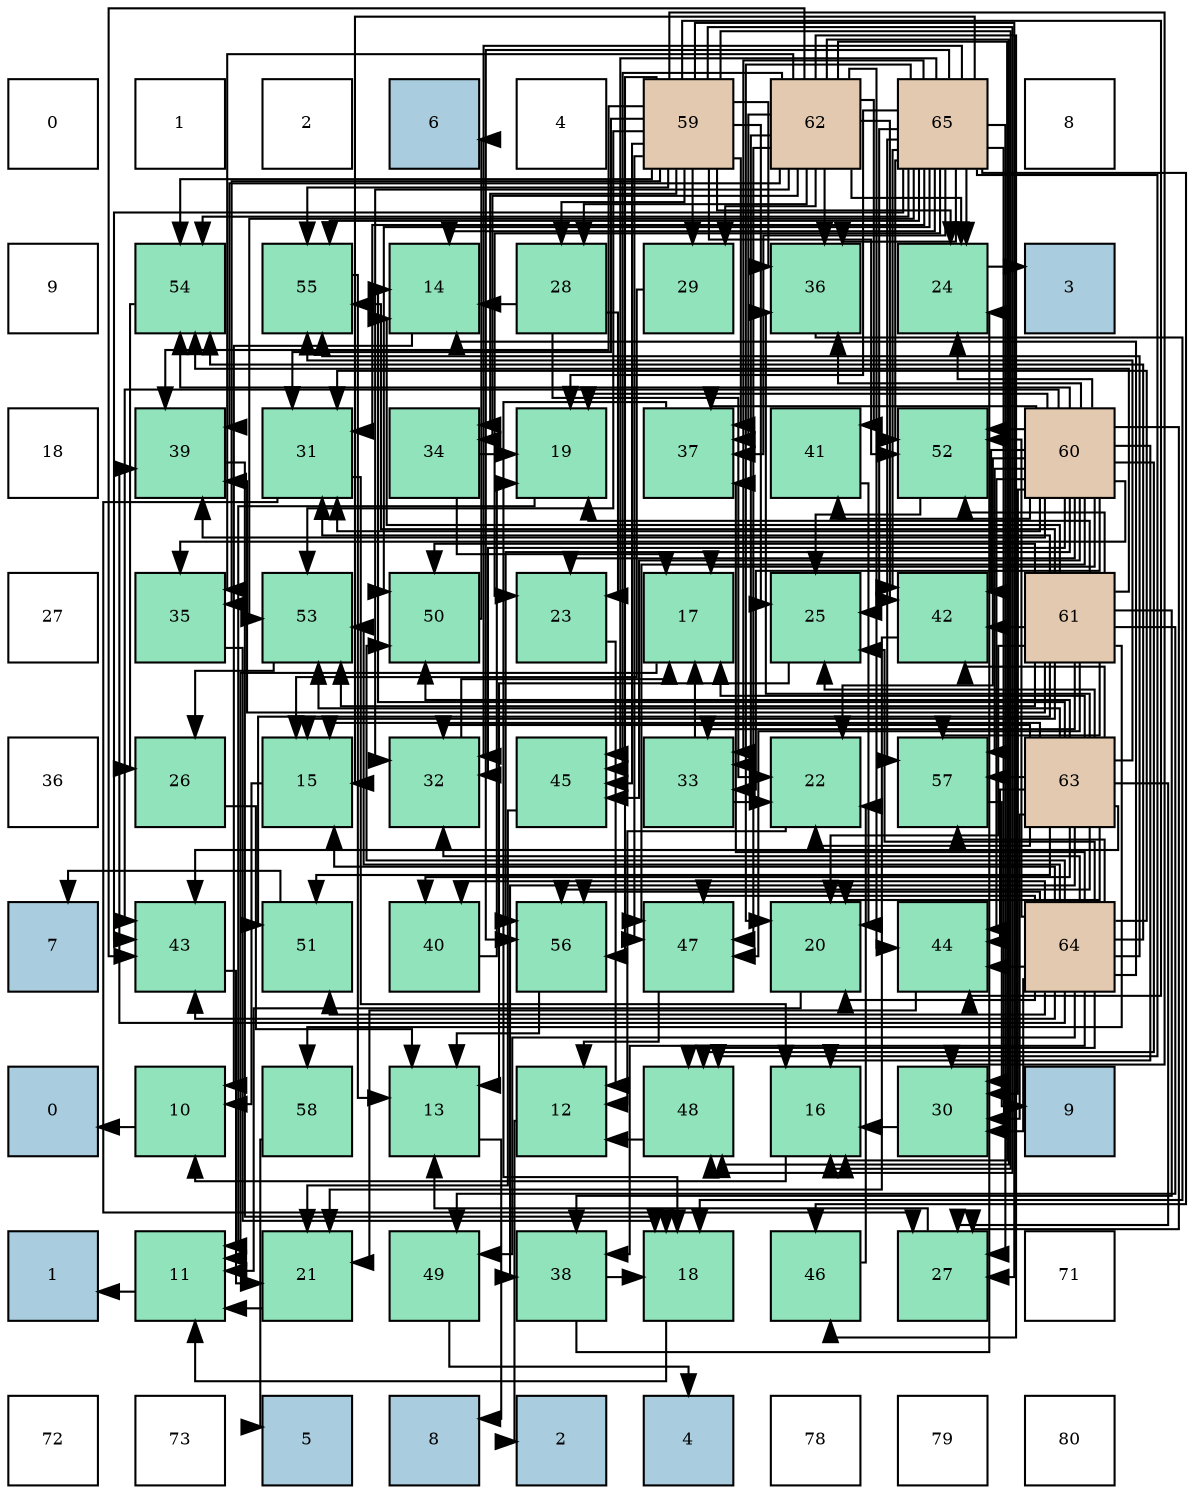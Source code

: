 digraph layout{
 rankdir=TB;
 splines=ortho;
 node [style=filled shape=square fixedsize=true width=0.6];
0[label="0", fontsize=8, fillcolor="#ffffff"];
1[label="1", fontsize=8, fillcolor="#ffffff"];
2[label="2", fontsize=8, fillcolor="#ffffff"];
3[label="6", fontsize=8, fillcolor="#a9ccde"];
4[label="4", fontsize=8, fillcolor="#ffffff"];
5[label="59", fontsize=8, fillcolor="#e3c9af"];
6[label="62", fontsize=8, fillcolor="#e3c9af"];
7[label="65", fontsize=8, fillcolor="#e3c9af"];
8[label="8", fontsize=8, fillcolor="#ffffff"];
9[label="9", fontsize=8, fillcolor="#ffffff"];
10[label="54", fontsize=8, fillcolor="#91e3bb"];
11[label="55", fontsize=8, fillcolor="#91e3bb"];
12[label="14", fontsize=8, fillcolor="#91e3bb"];
13[label="28", fontsize=8, fillcolor="#91e3bb"];
14[label="29", fontsize=8, fillcolor="#91e3bb"];
15[label="36", fontsize=8, fillcolor="#91e3bb"];
16[label="24", fontsize=8, fillcolor="#91e3bb"];
17[label="3", fontsize=8, fillcolor="#a9ccde"];
18[label="18", fontsize=8, fillcolor="#ffffff"];
19[label="39", fontsize=8, fillcolor="#91e3bb"];
20[label="31", fontsize=8, fillcolor="#91e3bb"];
21[label="34", fontsize=8, fillcolor="#91e3bb"];
22[label="19", fontsize=8, fillcolor="#91e3bb"];
23[label="37", fontsize=8, fillcolor="#91e3bb"];
24[label="41", fontsize=8, fillcolor="#91e3bb"];
25[label="52", fontsize=8, fillcolor="#91e3bb"];
26[label="60", fontsize=8, fillcolor="#e3c9af"];
27[label="27", fontsize=8, fillcolor="#ffffff"];
28[label="35", fontsize=8, fillcolor="#91e3bb"];
29[label="53", fontsize=8, fillcolor="#91e3bb"];
30[label="50", fontsize=8, fillcolor="#91e3bb"];
31[label="23", fontsize=8, fillcolor="#91e3bb"];
32[label="17", fontsize=8, fillcolor="#91e3bb"];
33[label="25", fontsize=8, fillcolor="#91e3bb"];
34[label="42", fontsize=8, fillcolor="#91e3bb"];
35[label="61", fontsize=8, fillcolor="#e3c9af"];
36[label="36", fontsize=8, fillcolor="#ffffff"];
37[label="26", fontsize=8, fillcolor="#91e3bb"];
38[label="15", fontsize=8, fillcolor="#91e3bb"];
39[label="32", fontsize=8, fillcolor="#91e3bb"];
40[label="45", fontsize=8, fillcolor="#91e3bb"];
41[label="33", fontsize=8, fillcolor="#91e3bb"];
42[label="22", fontsize=8, fillcolor="#91e3bb"];
43[label="57", fontsize=8, fillcolor="#91e3bb"];
44[label="63", fontsize=8, fillcolor="#e3c9af"];
45[label="7", fontsize=8, fillcolor="#a9ccde"];
46[label="43", fontsize=8, fillcolor="#91e3bb"];
47[label="51", fontsize=8, fillcolor="#91e3bb"];
48[label="40", fontsize=8, fillcolor="#91e3bb"];
49[label="56", fontsize=8, fillcolor="#91e3bb"];
50[label="47", fontsize=8, fillcolor="#91e3bb"];
51[label="20", fontsize=8, fillcolor="#91e3bb"];
52[label="44", fontsize=8, fillcolor="#91e3bb"];
53[label="64", fontsize=8, fillcolor="#e3c9af"];
54[label="0", fontsize=8, fillcolor="#a9ccde"];
55[label="10", fontsize=8, fillcolor="#91e3bb"];
56[label="58", fontsize=8, fillcolor="#91e3bb"];
57[label="13", fontsize=8, fillcolor="#91e3bb"];
58[label="12", fontsize=8, fillcolor="#91e3bb"];
59[label="48", fontsize=8, fillcolor="#91e3bb"];
60[label="16", fontsize=8, fillcolor="#91e3bb"];
61[label="30", fontsize=8, fillcolor="#91e3bb"];
62[label="9", fontsize=8, fillcolor="#a9ccde"];
63[label="1", fontsize=8, fillcolor="#a9ccde"];
64[label="11", fontsize=8, fillcolor="#91e3bb"];
65[label="21", fontsize=8, fillcolor="#91e3bb"];
66[label="49", fontsize=8, fillcolor="#91e3bb"];
67[label="38", fontsize=8, fillcolor="#91e3bb"];
68[label="18", fontsize=8, fillcolor="#91e3bb"];
69[label="46", fontsize=8, fillcolor="#91e3bb"];
70[label="27", fontsize=8, fillcolor="#91e3bb"];
71[label="71", fontsize=8, fillcolor="#ffffff"];
72[label="72", fontsize=8, fillcolor="#ffffff"];
73[label="73", fontsize=8, fillcolor="#ffffff"];
74[label="5", fontsize=8, fillcolor="#a9ccde"];
75[label="8", fontsize=8, fillcolor="#a9ccde"];
76[label="2", fontsize=8, fillcolor="#a9ccde"];
77[label="4", fontsize=8, fillcolor="#a9ccde"];
78[label="78", fontsize=8, fillcolor="#ffffff"];
79[label="79", fontsize=8, fillcolor="#ffffff"];
80[label="80", fontsize=8, fillcolor="#ffffff"];
edge [constraint=false, style=vis];55 -> 54;
64 -> 63;
58 -> 76;
57 -> 75;
12 -> 55;
38 -> 55;
60 -> 55;
32 -> 64;
68 -> 64;
22 -> 64;
51 -> 64;
65 -> 64;
42 -> 58;
31 -> 58;
16 -> 17;
33 -> 57;
37 -> 57;
70 -> 57;
13 -> 12;
13 -> 42;
13 -> 31;
14 -> 38;
61 -> 60;
20 -> 60;
20 -> 70;
39 -> 32;
41 -> 32;
41 -> 42;
21 -> 32;
21 -> 22;
28 -> 68;
15 -> 68;
23 -> 68;
67 -> 68;
67 -> 16;
19 -> 68;
48 -> 22;
24 -> 51;
34 -> 65;
46 -> 65;
52 -> 65;
40 -> 65;
69 -> 42;
50 -> 58;
59 -> 58;
66 -> 77;
30 -> 3;
47 -> 45;
25 -> 33;
29 -> 37;
10 -> 37;
11 -> 57;
49 -> 57;
43 -> 62;
56 -> 74;
5 -> 60;
5 -> 16;
5 -> 33;
5 -> 70;
5 -> 13;
5 -> 14;
5 -> 61;
5 -> 20;
5 -> 21;
5 -> 28;
5 -> 15;
5 -> 23;
5 -> 19;
5 -> 52;
5 -> 40;
5 -> 50;
5 -> 59;
5 -> 25;
5 -> 29;
5 -> 10;
5 -> 11;
5 -> 49;
26 -> 60;
26 -> 32;
26 -> 22;
26 -> 42;
26 -> 31;
26 -> 16;
26 -> 70;
26 -> 61;
26 -> 20;
26 -> 39;
26 -> 41;
26 -> 28;
26 -> 15;
26 -> 23;
26 -> 19;
26 -> 24;
26 -> 34;
26 -> 46;
26 -> 52;
26 -> 40;
26 -> 50;
26 -> 59;
26 -> 25;
26 -> 10;
26 -> 49;
26 -> 43;
35 -> 12;
35 -> 38;
35 -> 22;
35 -> 51;
35 -> 20;
35 -> 41;
35 -> 67;
35 -> 19;
35 -> 34;
35 -> 50;
35 -> 66;
35 -> 30;
35 -> 47;
35 -> 25;
35 -> 29;
35 -> 10;
35 -> 11;
35 -> 43;
35 -> 56;
6 -> 60;
6 -> 16;
6 -> 13;
6 -> 14;
6 -> 39;
6 -> 41;
6 -> 21;
6 -> 28;
6 -> 15;
6 -> 23;
6 -> 19;
6 -> 24;
6 -> 34;
6 -> 46;
6 -> 52;
6 -> 40;
6 -> 69;
6 -> 50;
6 -> 59;
44 -> 12;
44 -> 38;
44 -> 32;
44 -> 51;
44 -> 42;
44 -> 33;
44 -> 70;
44 -> 61;
44 -> 39;
44 -> 15;
44 -> 67;
44 -> 48;
44 -> 34;
44 -> 46;
44 -> 52;
44 -> 30;
44 -> 47;
44 -> 29;
44 -> 11;
44 -> 49;
44 -> 43;
53 -> 12;
53 -> 38;
53 -> 51;
53 -> 33;
53 -> 61;
53 -> 20;
53 -> 39;
53 -> 23;
53 -> 67;
53 -> 19;
53 -> 48;
53 -> 46;
53 -> 52;
53 -> 50;
53 -> 59;
53 -> 66;
53 -> 30;
53 -> 47;
53 -> 25;
53 -> 29;
53 -> 10;
53 -> 11;
53 -> 49;
53 -> 43;
7 -> 12;
7 -> 38;
7 -> 22;
7 -> 51;
7 -> 31;
7 -> 16;
7 -> 33;
7 -> 70;
7 -> 61;
7 -> 20;
7 -> 39;
7 -> 41;
7 -> 15;
7 -> 23;
7 -> 34;
7 -> 46;
7 -> 40;
7 -> 69;
7 -> 59;
7 -> 30;
7 -> 25;
7 -> 29;
7 -> 10;
7 -> 11;
7 -> 49;
7 -> 43;
edge [constraint=true, style=invis];
0 -> 9 -> 18 -> 27 -> 36 -> 45 -> 54 -> 63 -> 72;
1 -> 10 -> 19 -> 28 -> 37 -> 46 -> 55 -> 64 -> 73;
2 -> 11 -> 20 -> 29 -> 38 -> 47 -> 56 -> 65 -> 74;
3 -> 12 -> 21 -> 30 -> 39 -> 48 -> 57 -> 66 -> 75;
4 -> 13 -> 22 -> 31 -> 40 -> 49 -> 58 -> 67 -> 76;
5 -> 14 -> 23 -> 32 -> 41 -> 50 -> 59 -> 68 -> 77;
6 -> 15 -> 24 -> 33 -> 42 -> 51 -> 60 -> 69 -> 78;
7 -> 16 -> 25 -> 34 -> 43 -> 52 -> 61 -> 70 -> 79;
8 -> 17 -> 26 -> 35 -> 44 -> 53 -> 62 -> 71 -> 80;
rank = same {0 -> 1 -> 2 -> 3 -> 4 -> 5 -> 6 -> 7 -> 8};
rank = same {9 -> 10 -> 11 -> 12 -> 13 -> 14 -> 15 -> 16 -> 17};
rank = same {18 -> 19 -> 20 -> 21 -> 22 -> 23 -> 24 -> 25 -> 26};
rank = same {27 -> 28 -> 29 -> 30 -> 31 -> 32 -> 33 -> 34 -> 35};
rank = same {36 -> 37 -> 38 -> 39 -> 40 -> 41 -> 42 -> 43 -> 44};
rank = same {45 -> 46 -> 47 -> 48 -> 49 -> 50 -> 51 -> 52 -> 53};
rank = same {54 -> 55 -> 56 -> 57 -> 58 -> 59 -> 60 -> 61 -> 62};
rank = same {63 -> 64 -> 65 -> 66 -> 67 -> 68 -> 69 -> 70 -> 71};
rank = same {72 -> 73 -> 74 -> 75 -> 76 -> 77 -> 78 -> 79 -> 80};
}